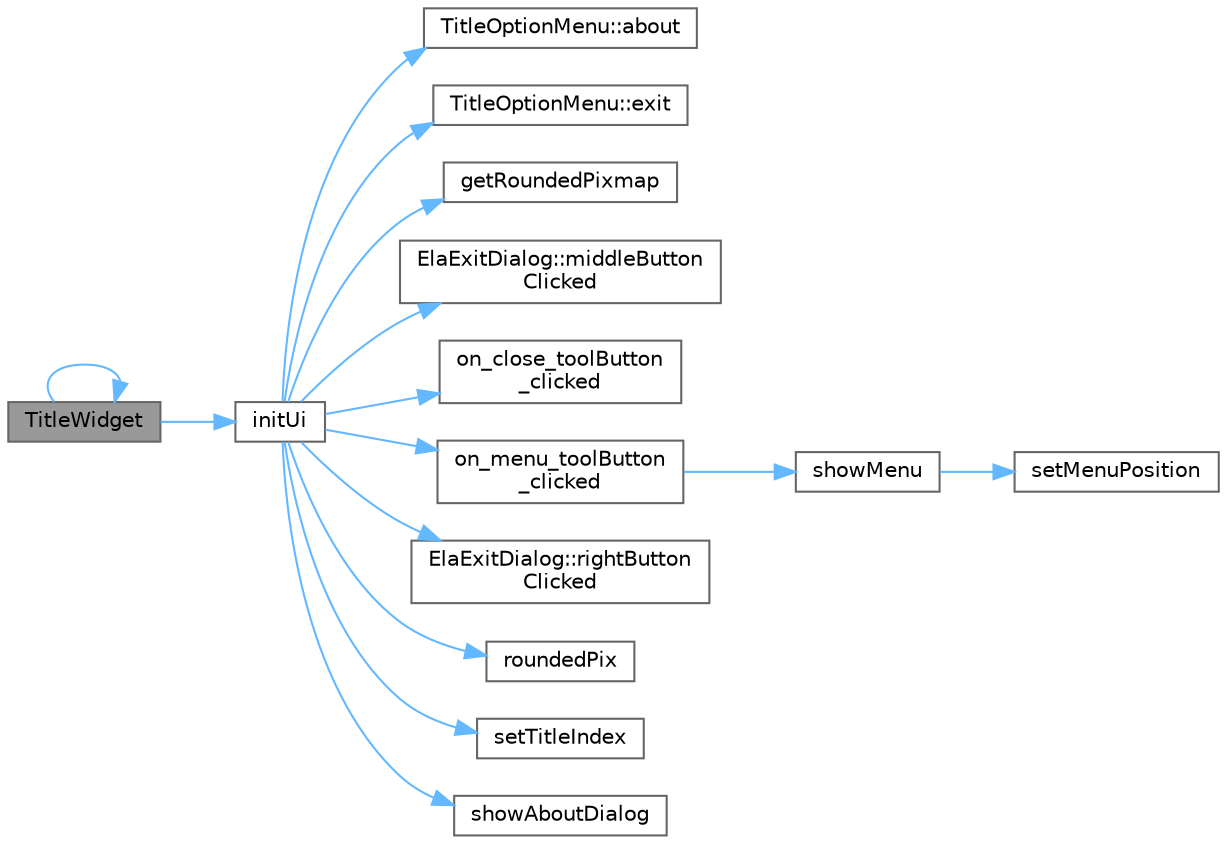 digraph "TitleWidget"
{
 // LATEX_PDF_SIZE
  bgcolor="transparent";
  edge [fontname=Helvetica,fontsize=10,labelfontname=Helvetica,labelfontsize=10];
  node [fontname=Helvetica,fontsize=10,shape=box,height=0.2,width=0.4];
  rankdir="LR";
  Node1 [id="Node000001",label="TitleWidget",height=0.2,width=0.4,color="gray40", fillcolor="grey60", style="filled", fontcolor="black",tooltip="构造函数，初始化标题栏控件"];
  Node1 -> Node2 [id="edge1_Node000001_Node000002",color="steelblue1",style="solid",tooltip=" "];
  Node2 [id="Node000002",label="initUi",height=0.2,width=0.4,color="grey40", fillcolor="white", style="filled",URL="$class_title_widget.html#afba6e95967cc3eb25fd518f7bde6ec04",tooltip="初始化界面元素"];
  Node2 -> Node3 [id="edge2_Node000002_Node000003",color="steelblue1",style="solid",tooltip=" "];
  Node3 [id="Node000003",label="TitleOptionMenu::about",height=0.2,width=0.4,color="grey40", fillcolor="white", style="filled",URL="$class_title_option_menu.html#a789158f29284880f41199bede88272e3",tooltip="关于应用信号"];
  Node2 -> Node4 [id="edge3_Node000002_Node000004",color="steelblue1",style="solid",tooltip=" "];
  Node4 [id="Node000004",label="TitleOptionMenu::exit",height=0.2,width=0.4,color="grey40", fillcolor="white", style="filled",URL="$class_title_option_menu.html#a358d2e2397ca11ccd17553e3c40e7901",tooltip="退出应用信号"];
  Node2 -> Node5 [id="edge4_Node000002_Node000005",color="steelblue1",style="solid",tooltip=" "];
  Node5 [id="Node000005",label="getRoundedPixmap",height=0.2,width=0.4,color="grey40", fillcolor="white", style="filled",URL="$class_title_widget.html#ab91e89e5b61655d63c87c34acfe92e6d",tooltip="生成圆角图片"];
  Node2 -> Node6 [id="edge5_Node000002_Node000006",color="steelblue1",style="solid",tooltip=" "];
  Node6 [id="Node000006",label="ElaExitDialog::middleButton\lClicked",height=0.2,width=0.4,color="grey40", fillcolor="white", style="filled",URL="$class_ela_exit_dialog.html#ae38ecc3c4ec24d245bc51436fe90900c",tooltip="中间按钮点击信号"];
  Node2 -> Node7 [id="edge6_Node000002_Node000007",color="steelblue1",style="solid",tooltip=" "];
  Node7 [id="Node000007",label="on_close_toolButton\l_clicked",height=0.2,width=0.4,color="grey40", fillcolor="white", style="filled",URL="$class_title_widget.html#a7f6d4e7893db244f9cf153e2428ef144",tooltip="关闭按钮点击事件，显示退出对话框"];
  Node2 -> Node8 [id="edge7_Node000002_Node000008",color="steelblue1",style="solid",tooltip=" "];
  Node8 [id="Node000008",label="on_menu_toolButton\l_clicked",height=0.2,width=0.4,color="grey40", fillcolor="white", style="filled",URL="$class_title_widget.html#a4af27e6a37dba0244988c37ed054acd1",tooltip="菜单按钮点击事件，显示标题选项菜单"];
  Node8 -> Node9 [id="edge8_Node000008_Node000009",color="steelblue1",style="solid",tooltip=" "];
  Node9 [id="Node000009",label="showMenu",height=0.2,width=0.4,color="grey40", fillcolor="white", style="filled",URL="$class_title_widget.html#a00c3be25c1049817131c786f668772ce",tooltip="显示标题选项菜单"];
  Node9 -> Node10 [id="edge9_Node000009_Node000010",color="steelblue1",style="solid",tooltip=" "];
  Node10 [id="Node000010",label="setMenuPosition",height=0.2,width=0.4,color="grey40", fillcolor="white", style="filled",URL="$class_title_widget.html#a0af7e99bd8f28620179c2875b5700c08",tooltip="设置菜单显示位置，确保在屏幕范围内"];
  Node2 -> Node11 [id="edge10_Node000002_Node000011",color="steelblue1",style="solid",tooltip=" "];
  Node11 [id="Node000011",label="ElaExitDialog::rightButton\lClicked",height=0.2,width=0.4,color="grey40", fillcolor="white", style="filled",URL="$class_ela_exit_dialog.html#a612eaf68cd2c71c38b88722dacae6105",tooltip="右侧按钮点击信号"];
  Node2 -> Node12 [id="edge11_Node000002_Node000012",color="steelblue1",style="solid",tooltip=" "];
  Node12 [id="Node000012",label="roundedPix",height=0.2,width=0.4,color="grey40", fillcolor="white", style="filled",URL="$_music_item_widget_8cpp.html#a576ca65ebb105355024779fb458fe476",tooltip="创建圆角图片"];
  Node2 -> Node13 [id="edge12_Node000002_Node000013",color="steelblue1",style="solid",tooltip=" "];
  Node13 [id="Node000013",label="setTitleIndex",height=0.2,width=0.4,color="grey40", fillcolor="white", style="filled",URL="$class_title_widget.html#ae4e9263c9459d5439b1d35d96ee79d6b",tooltip="设置标题索引，控制界面指示器显示"];
  Node2 -> Node14 [id="edge13_Node000002_Node000014",color="steelblue1",style="solid",tooltip=" "];
  Node14 [id="Node000014",label="showAboutDialog",height=0.2,width=0.4,color="grey40", fillcolor="white", style="filled",URL="$class_title_widget.html#ac63a90a3b880d5e9cfd47b54b336be8b",tooltip="显示关于对话框信号"];
  Node1 -> Node1 [id="edge14_Node000001_Node000001",color="steelblue1",style="solid",tooltip=" "];
}
